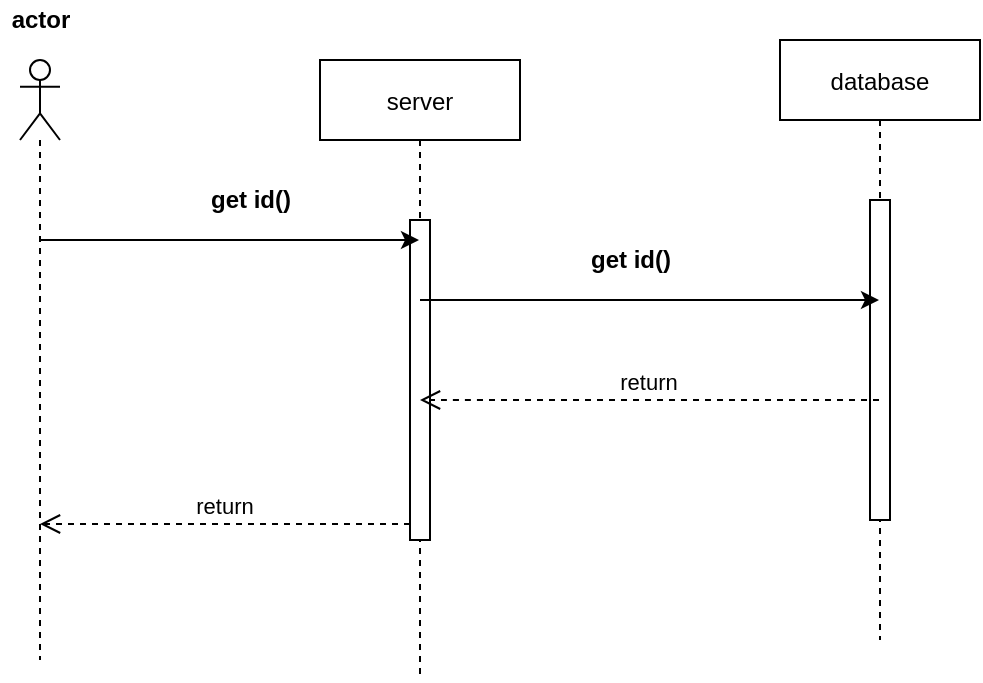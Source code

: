 <mxfile version="14.4.5" type="github">
  <diagram id="kgpKYQtTHZ0yAKxKKP6v" name="Page-1">
    <mxGraphModel dx="868" dy="450" grid="1" gridSize="10" guides="1" tooltips="1" connect="1" arrows="1" fold="1" page="1" pageScale="1" pageWidth="850" pageHeight="1100" math="0" shadow="0">
      <root>
        <mxCell id="0" />
        <mxCell id="1" parent="0" />
        <mxCell id="3nuBFxr9cyL0pnOWT2aG-5" value="server" style="shape=umlLifeline;perimeter=lifelinePerimeter;container=1;collapsible=0;recursiveResize=0;rounded=0;shadow=0;strokeWidth=1;" parent="1" vertex="1">
          <mxGeometry x="270" y="90" width="100" height="310" as="geometry" />
        </mxCell>
        <mxCell id="3nuBFxr9cyL0pnOWT2aG-6" value="" style="points=[];perimeter=orthogonalPerimeter;rounded=0;shadow=0;strokeWidth=1;" parent="3nuBFxr9cyL0pnOWT2aG-5" vertex="1">
          <mxGeometry x="45" y="80" width="10" height="160" as="geometry" />
        </mxCell>
        <mxCell id="3nuBFxr9cyL0pnOWT2aG-7" value="return" style="verticalAlign=bottom;endArrow=open;dashed=1;endSize=8;exitX=0;exitY=0.95;shadow=0;strokeWidth=1;" parent="1" source="3nuBFxr9cyL0pnOWT2aG-6" target="y_9ddYT4udWSkHv5kvEB-8" edge="1">
          <mxGeometry relative="1" as="geometry">
            <mxPoint x="175" y="312.0" as="targetPoint" />
          </mxGeometry>
        </mxCell>
        <mxCell id="y_9ddYT4udWSkHv5kvEB-1" value="database" style="shape=umlLifeline;perimeter=lifelinePerimeter;container=1;collapsible=0;recursiveResize=0;rounded=0;shadow=0;strokeWidth=1;" vertex="1" parent="1">
          <mxGeometry x="500" y="80" width="100" height="300" as="geometry" />
        </mxCell>
        <mxCell id="y_9ddYT4udWSkHv5kvEB-2" value="" style="points=[];perimeter=orthogonalPerimeter;rounded=0;shadow=0;strokeWidth=1;" vertex="1" parent="y_9ddYT4udWSkHv5kvEB-1">
          <mxGeometry x="45" y="80" width="10" height="160" as="geometry" />
        </mxCell>
        <mxCell id="y_9ddYT4udWSkHv5kvEB-6" value="&lt;b&gt;get id()&lt;/b&gt;" style="text;html=1;align=center;verticalAlign=middle;resizable=0;points=[];autosize=1;" vertex="1" parent="1">
          <mxGeometry x="205" y="150" width="60" height="20" as="geometry" />
        </mxCell>
        <mxCell id="y_9ddYT4udWSkHv5kvEB-7" value="" style="endArrow=classic;html=1;" edge="1" parent="1" source="y_9ddYT4udWSkHv5kvEB-8" target="3nuBFxr9cyL0pnOWT2aG-5">
          <mxGeometry width="50" height="50" relative="1" as="geometry">
            <mxPoint x="169.5" y="180" as="sourcePoint" />
            <mxPoint x="450" y="210" as="targetPoint" />
            <Array as="points">
              <mxPoint x="260" y="180" />
            </Array>
          </mxGeometry>
        </mxCell>
        <mxCell id="y_9ddYT4udWSkHv5kvEB-8" value="" style="shape=umlLifeline;participant=umlActor;perimeter=lifelinePerimeter;whiteSpace=wrap;html=1;container=1;collapsible=0;recursiveResize=0;verticalAlign=top;spacingTop=36;outlineConnect=0;" vertex="1" parent="1">
          <mxGeometry x="120" y="90" width="20" height="300" as="geometry" />
        </mxCell>
        <mxCell id="y_9ddYT4udWSkHv5kvEB-10" value="" style="endArrow=classic;html=1;" edge="1" parent="1" source="3nuBFxr9cyL0pnOWT2aG-5" target="y_9ddYT4udWSkHv5kvEB-1">
          <mxGeometry width="50" height="50" relative="1" as="geometry">
            <mxPoint x="450" y="210" as="sourcePoint" />
            <mxPoint x="468.04" y="211.04" as="targetPoint" />
            <Array as="points">
              <mxPoint x="400" y="210" />
            </Array>
          </mxGeometry>
        </mxCell>
        <mxCell id="y_9ddYT4udWSkHv5kvEB-12" value="&lt;b&gt;get id()&lt;/b&gt;" style="text;html=1;align=center;verticalAlign=middle;resizable=0;points=[];autosize=1;" vertex="1" parent="1">
          <mxGeometry x="395" y="180" width="60" height="20" as="geometry" />
        </mxCell>
        <mxCell id="y_9ddYT4udWSkHv5kvEB-13" value="&lt;b&gt;actor&lt;/b&gt;" style="text;html=1;align=center;verticalAlign=middle;resizable=0;points=[];autosize=1;" vertex="1" parent="1">
          <mxGeometry x="110" y="60" width="40" height="20" as="geometry" />
        </mxCell>
        <mxCell id="y_9ddYT4udWSkHv5kvEB-26" value="return" style="verticalAlign=bottom;endArrow=open;dashed=1;endSize=8;shadow=0;strokeWidth=1;" edge="1" parent="1" source="y_9ddYT4udWSkHv5kvEB-1" target="3nuBFxr9cyL0pnOWT2aG-5">
          <mxGeometry relative="1" as="geometry">
            <mxPoint x="360" y="290" as="targetPoint" />
            <mxPoint x="460" y="260" as="sourcePoint" />
            <Array as="points">
              <mxPoint x="340" y="260" />
            </Array>
          </mxGeometry>
        </mxCell>
      </root>
    </mxGraphModel>
  </diagram>
</mxfile>
